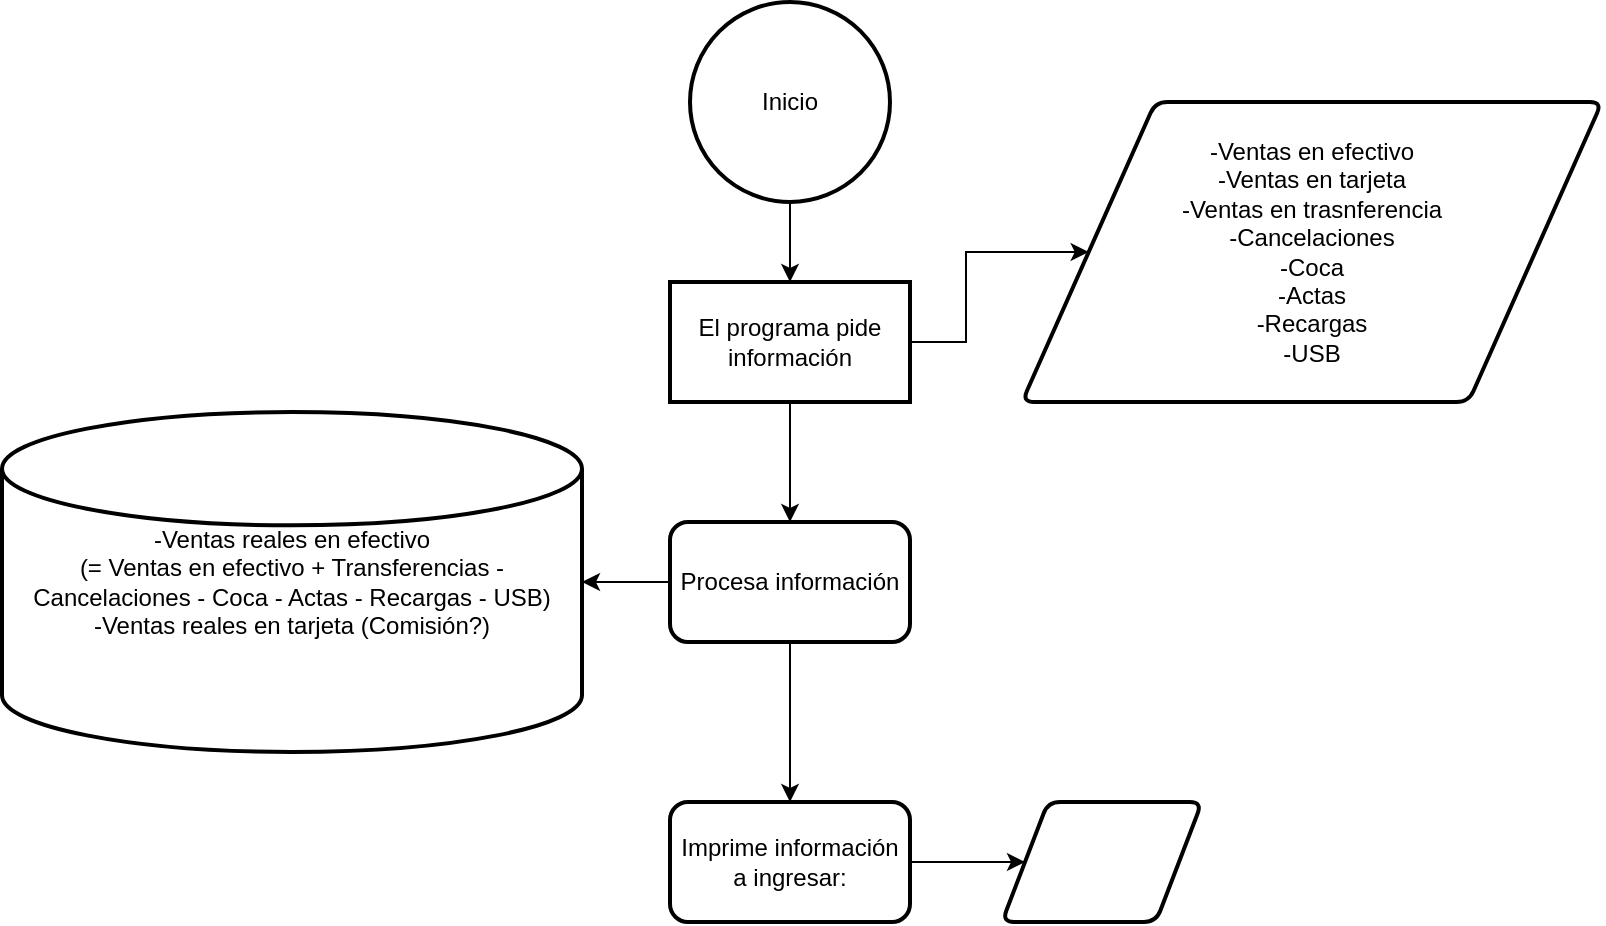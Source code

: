 <mxfile version="27.1.4">
  <diagram name="Página-1" id="7HkvbD5W3k9sneyn8Oab">
    <mxGraphModel dx="872" dy="447" grid="1" gridSize="10" guides="1" tooltips="1" connect="1" arrows="1" fold="1" page="1" pageScale="1" pageWidth="827" pageHeight="1169" math="0" shadow="0">
      <root>
        <mxCell id="0" />
        <mxCell id="1" parent="0" />
        <mxCell id="46PtFFXDfOnp_WXXtQH9-3" value="" style="edgeStyle=orthogonalEdgeStyle;rounded=0;orthogonalLoop=1;jettySize=auto;html=1;" parent="1" source="46PtFFXDfOnp_WXXtQH9-1" target="46PtFFXDfOnp_WXXtQH9-2" edge="1">
          <mxGeometry relative="1" as="geometry" />
        </mxCell>
        <mxCell id="46PtFFXDfOnp_WXXtQH9-1" value="Inicio" style="strokeWidth=2;html=1;shape=mxgraph.flowchart.start_2;whiteSpace=wrap;" parent="1" vertex="1">
          <mxGeometry x="364" y="20" width="100" height="100" as="geometry" />
        </mxCell>
        <mxCell id="46PtFFXDfOnp_WXXtQH9-5" style="edgeStyle=orthogonalEdgeStyle;rounded=0;orthogonalLoop=1;jettySize=auto;html=1;exitX=1;exitY=0.5;exitDx=0;exitDy=0;entryX=0;entryY=0.5;entryDx=0;entryDy=0;" parent="1" source="46PtFFXDfOnp_WXXtQH9-2" target="46PtFFXDfOnp_WXXtQH9-4" edge="1">
          <mxGeometry relative="1" as="geometry" />
        </mxCell>
        <mxCell id="w0FNr4K7sr9Ky9zIH7Ha-2" value="" style="edgeStyle=orthogonalEdgeStyle;rounded=0;orthogonalLoop=1;jettySize=auto;html=1;" edge="1" parent="1" source="46PtFFXDfOnp_WXXtQH9-2" target="w0FNr4K7sr9Ky9zIH7Ha-1">
          <mxGeometry relative="1" as="geometry" />
        </mxCell>
        <mxCell id="46PtFFXDfOnp_WXXtQH9-2" value="El programa pide información" style="whiteSpace=wrap;html=1;strokeWidth=2;" parent="1" vertex="1">
          <mxGeometry x="354" y="160" width="120" height="60" as="geometry" />
        </mxCell>
        <mxCell id="46PtFFXDfOnp_WXXtQH9-4" value="-Ventas en efectivo&lt;div&gt;-Ventas en tarjeta&lt;/div&gt;&lt;div&gt;-Ventas en trasnferencia&lt;/div&gt;&lt;div&gt;-Cancelaciones&lt;/div&gt;&lt;div&gt;-Coca&lt;/div&gt;&lt;div&gt;-Actas&lt;/div&gt;&lt;div&gt;-Recargas&lt;/div&gt;&lt;div&gt;-USB&lt;/div&gt;" style="shape=parallelogram;html=1;strokeWidth=2;perimeter=parallelogramPerimeter;whiteSpace=wrap;rounded=1;arcSize=12;size=0.23;" parent="1" vertex="1">
          <mxGeometry x="530" y="70" width="290" height="150" as="geometry" />
        </mxCell>
        <mxCell id="w0FNr4K7sr9Ky9zIH7Ha-8" value="" style="edgeStyle=orthogonalEdgeStyle;rounded=0;orthogonalLoop=1;jettySize=auto;html=1;" edge="1" parent="1" source="w0FNr4K7sr9Ky9zIH7Ha-1" target="w0FNr4K7sr9Ky9zIH7Ha-7">
          <mxGeometry relative="1" as="geometry" />
        </mxCell>
        <mxCell id="w0FNr4K7sr9Ky9zIH7Ha-1" value="Procesa información" style="rounded=1;whiteSpace=wrap;html=1;strokeWidth=2;" vertex="1" parent="1">
          <mxGeometry x="354" y="280" width="120" height="60" as="geometry" />
        </mxCell>
        <mxCell id="w0FNr4K7sr9Ky9zIH7Ha-5" value="-Ventas reales en efectivo&lt;br&gt;(= Ventas en efectivo + Transferencias - Cancelaciones - Coca - Actas - Recargas - USB)&lt;br&gt;-Ventas reales en tarjeta (Comisión?)" style="strokeWidth=2;html=1;shape=mxgraph.flowchart.database;whiteSpace=wrap;" vertex="1" parent="1">
          <mxGeometry x="20" y="225" width="290" height="170" as="geometry" />
        </mxCell>
        <mxCell id="w0FNr4K7sr9Ky9zIH7Ha-6" style="edgeStyle=orthogonalEdgeStyle;rounded=0;orthogonalLoop=1;jettySize=auto;html=1;exitX=0;exitY=0.5;exitDx=0;exitDy=0;entryX=1;entryY=0.5;entryDx=0;entryDy=0;entryPerimeter=0;" edge="1" parent="1" source="w0FNr4K7sr9Ky9zIH7Ha-1" target="w0FNr4K7sr9Ky9zIH7Ha-5">
          <mxGeometry relative="1" as="geometry" />
        </mxCell>
        <mxCell id="w0FNr4K7sr9Ky9zIH7Ha-10" style="edgeStyle=orthogonalEdgeStyle;rounded=0;orthogonalLoop=1;jettySize=auto;html=1;exitX=1;exitY=0.5;exitDx=0;exitDy=0;entryX=0;entryY=0.5;entryDx=0;entryDy=0;" edge="1" parent="1" source="w0FNr4K7sr9Ky9zIH7Ha-7" target="w0FNr4K7sr9Ky9zIH7Ha-9">
          <mxGeometry relative="1" as="geometry" />
        </mxCell>
        <mxCell id="w0FNr4K7sr9Ky9zIH7Ha-7" value="Imprime información a ingresar:" style="whiteSpace=wrap;html=1;rounded=1;strokeWidth=2;" vertex="1" parent="1">
          <mxGeometry x="354" y="420" width="120" height="60" as="geometry" />
        </mxCell>
        <mxCell id="w0FNr4K7sr9Ky9zIH7Ha-9" value="" style="shape=parallelogram;html=1;strokeWidth=2;perimeter=parallelogramPerimeter;whiteSpace=wrap;rounded=1;arcSize=12;size=0.23;" vertex="1" parent="1">
          <mxGeometry x="520" y="420" width="100" height="60" as="geometry" />
        </mxCell>
      </root>
    </mxGraphModel>
  </diagram>
</mxfile>
